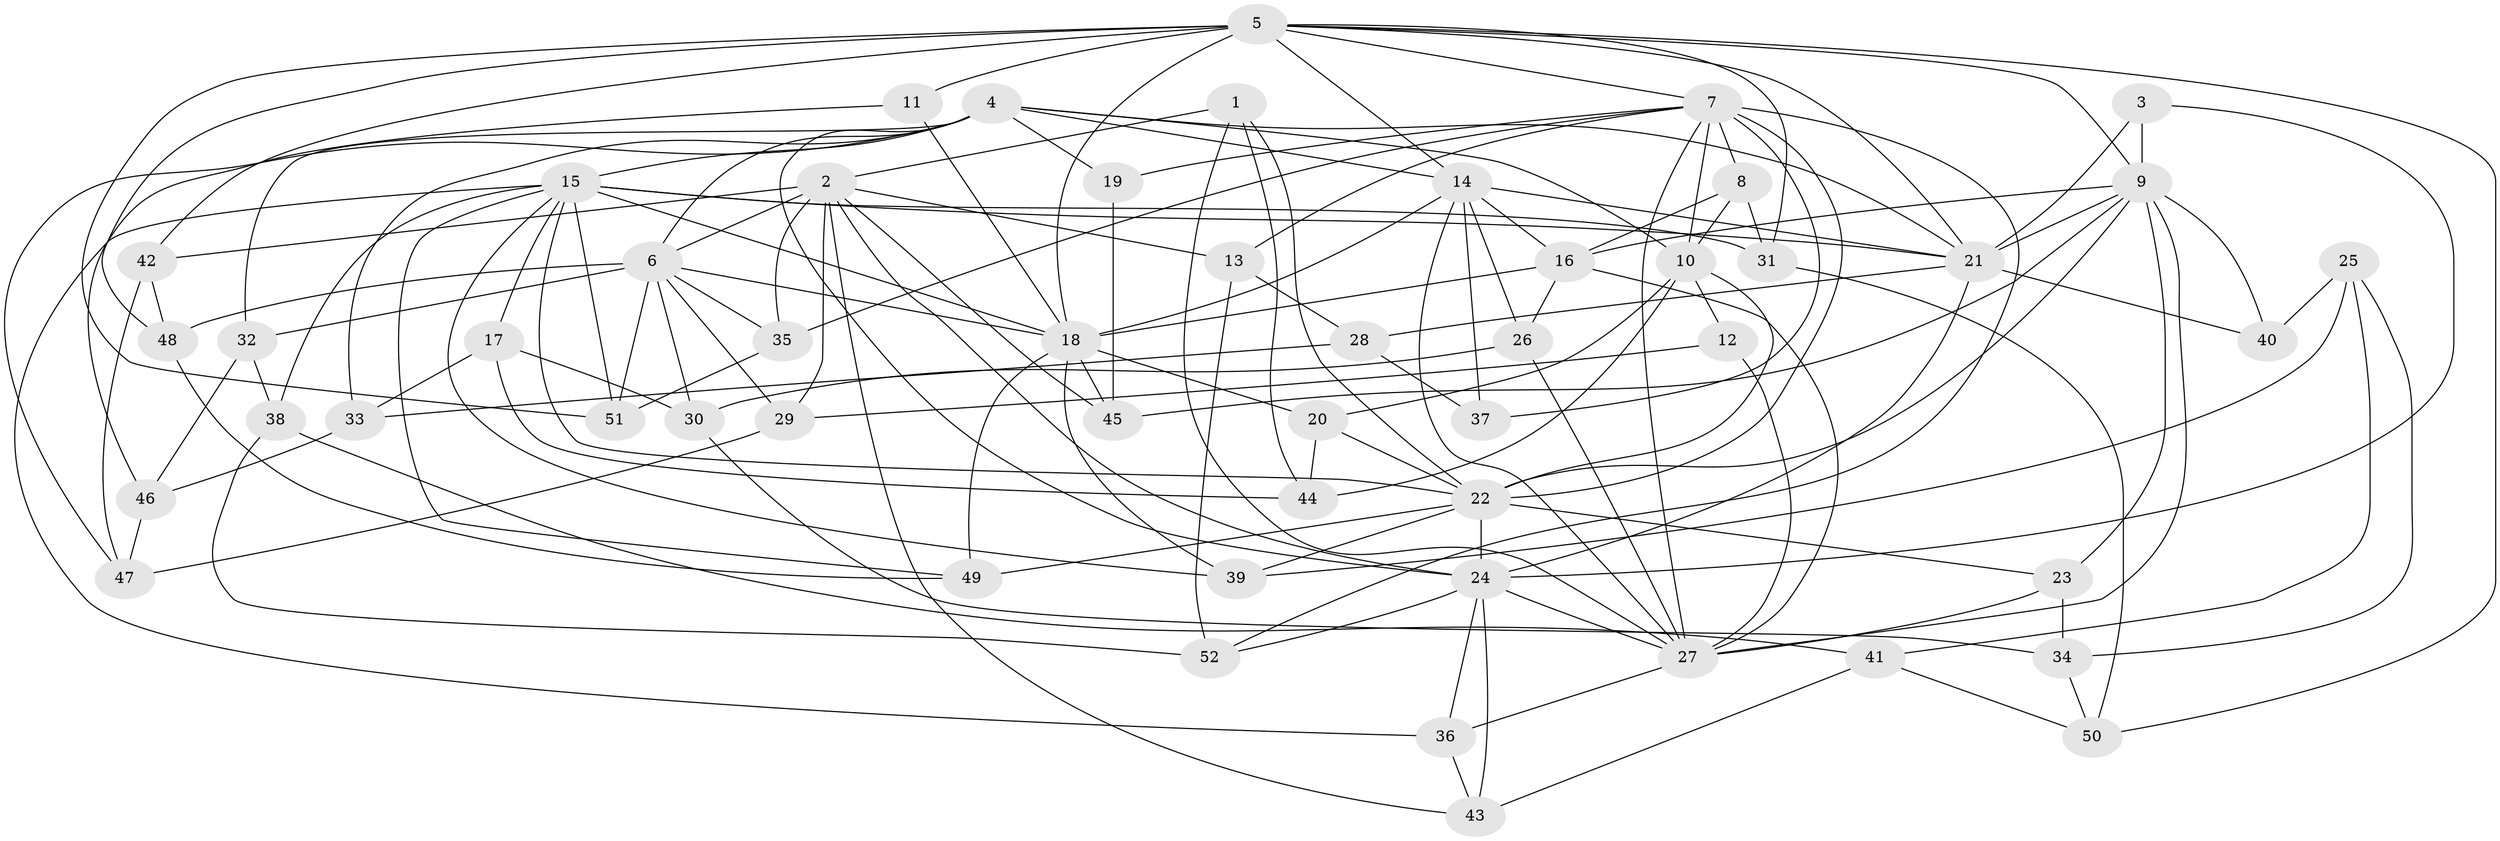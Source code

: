 // original degree distribution, {4: 1.0}
// Generated by graph-tools (version 1.1) at 2025/53/03/04/25 22:53:46]
// undirected, 52 vertices, 140 edges
graph export_dot {
  node [color=gray90,style=filled];
  1;
  2;
  3;
  4;
  5;
  6;
  7;
  8;
  9;
  10;
  11;
  12;
  13;
  14;
  15;
  16;
  17;
  18;
  19;
  20;
  21;
  22;
  23;
  24;
  25;
  26;
  27;
  28;
  29;
  30;
  31;
  32;
  33;
  34;
  35;
  36;
  37;
  38;
  39;
  40;
  41;
  42;
  43;
  44;
  45;
  46;
  47;
  48;
  49;
  50;
  51;
  52;
  1 -- 2 [weight=1.0];
  1 -- 22 [weight=1.0];
  1 -- 27 [weight=1.0];
  1 -- 44 [weight=1.0];
  2 -- 6 [weight=2.0];
  2 -- 13 [weight=1.0];
  2 -- 24 [weight=1.0];
  2 -- 29 [weight=1.0];
  2 -- 35 [weight=1.0];
  2 -- 42 [weight=1.0];
  2 -- 43 [weight=1.0];
  2 -- 45 [weight=1.0];
  3 -- 9 [weight=1.0];
  3 -- 21 [weight=2.0];
  3 -- 24 [weight=1.0];
  4 -- 6 [weight=1.0];
  4 -- 10 [weight=2.0];
  4 -- 14 [weight=1.0];
  4 -- 15 [weight=1.0];
  4 -- 19 [weight=2.0];
  4 -- 21 [weight=1.0];
  4 -- 24 [weight=1.0];
  4 -- 32 [weight=1.0];
  4 -- 33 [weight=1.0];
  4 -- 47 [weight=1.0];
  5 -- 7 [weight=1.0];
  5 -- 9 [weight=1.0];
  5 -- 11 [weight=2.0];
  5 -- 14 [weight=1.0];
  5 -- 18 [weight=1.0];
  5 -- 21 [weight=1.0];
  5 -- 31 [weight=1.0];
  5 -- 42 [weight=1.0];
  5 -- 48 [weight=1.0];
  5 -- 50 [weight=1.0];
  5 -- 51 [weight=1.0];
  6 -- 18 [weight=1.0];
  6 -- 29 [weight=1.0];
  6 -- 30 [weight=1.0];
  6 -- 32 [weight=1.0];
  6 -- 35 [weight=1.0];
  6 -- 48 [weight=1.0];
  6 -- 51 [weight=1.0];
  7 -- 8 [weight=1.0];
  7 -- 10 [weight=1.0];
  7 -- 13 [weight=1.0];
  7 -- 19 [weight=1.0];
  7 -- 22 [weight=3.0];
  7 -- 27 [weight=1.0];
  7 -- 35 [weight=1.0];
  7 -- 37 [weight=1.0];
  7 -- 52 [weight=1.0];
  8 -- 10 [weight=1.0];
  8 -- 16 [weight=1.0];
  8 -- 31 [weight=1.0];
  9 -- 16 [weight=1.0];
  9 -- 21 [weight=1.0];
  9 -- 22 [weight=1.0];
  9 -- 23 [weight=1.0];
  9 -- 27 [weight=1.0];
  9 -- 40 [weight=2.0];
  9 -- 45 [weight=1.0];
  10 -- 12 [weight=1.0];
  10 -- 20 [weight=1.0];
  10 -- 22 [weight=1.0];
  10 -- 44 [weight=1.0];
  11 -- 18 [weight=1.0];
  11 -- 46 [weight=1.0];
  12 -- 27 [weight=2.0];
  12 -- 29 [weight=1.0];
  13 -- 28 [weight=1.0];
  13 -- 52 [weight=1.0];
  14 -- 16 [weight=1.0];
  14 -- 18 [weight=1.0];
  14 -- 21 [weight=2.0];
  14 -- 26 [weight=1.0];
  14 -- 27 [weight=1.0];
  14 -- 37 [weight=2.0];
  15 -- 17 [weight=1.0];
  15 -- 18 [weight=1.0];
  15 -- 21 [weight=2.0];
  15 -- 22 [weight=1.0];
  15 -- 31 [weight=1.0];
  15 -- 36 [weight=1.0];
  15 -- 38 [weight=1.0];
  15 -- 39 [weight=1.0];
  15 -- 49 [weight=1.0];
  15 -- 51 [weight=1.0];
  16 -- 18 [weight=1.0];
  16 -- 26 [weight=1.0];
  16 -- 27 [weight=1.0];
  17 -- 30 [weight=1.0];
  17 -- 33 [weight=1.0];
  17 -- 44 [weight=1.0];
  18 -- 20 [weight=1.0];
  18 -- 39 [weight=1.0];
  18 -- 45 [weight=1.0];
  18 -- 49 [weight=1.0];
  19 -- 45 [weight=1.0];
  20 -- 22 [weight=1.0];
  20 -- 44 [weight=1.0];
  21 -- 24 [weight=1.0];
  21 -- 28 [weight=1.0];
  21 -- 40 [weight=1.0];
  22 -- 23 [weight=1.0];
  22 -- 24 [weight=1.0];
  22 -- 39 [weight=1.0];
  22 -- 49 [weight=1.0];
  23 -- 27 [weight=1.0];
  23 -- 34 [weight=1.0];
  24 -- 27 [weight=2.0];
  24 -- 36 [weight=1.0];
  24 -- 43 [weight=1.0];
  24 -- 52 [weight=1.0];
  25 -- 34 [weight=1.0];
  25 -- 39 [weight=1.0];
  25 -- 40 [weight=1.0];
  25 -- 41 [weight=1.0];
  26 -- 27 [weight=1.0];
  26 -- 30 [weight=1.0];
  27 -- 36 [weight=1.0];
  28 -- 33 [weight=1.0];
  28 -- 37 [weight=1.0];
  29 -- 47 [weight=1.0];
  30 -- 34 [weight=1.0];
  31 -- 50 [weight=1.0];
  32 -- 38 [weight=1.0];
  32 -- 46 [weight=1.0];
  33 -- 46 [weight=1.0];
  34 -- 50 [weight=1.0];
  35 -- 51 [weight=1.0];
  36 -- 43 [weight=1.0];
  38 -- 41 [weight=1.0];
  38 -- 52 [weight=1.0];
  41 -- 43 [weight=1.0];
  41 -- 50 [weight=1.0];
  42 -- 47 [weight=1.0];
  42 -- 48 [weight=1.0];
  46 -- 47 [weight=1.0];
  48 -- 49 [weight=1.0];
}
